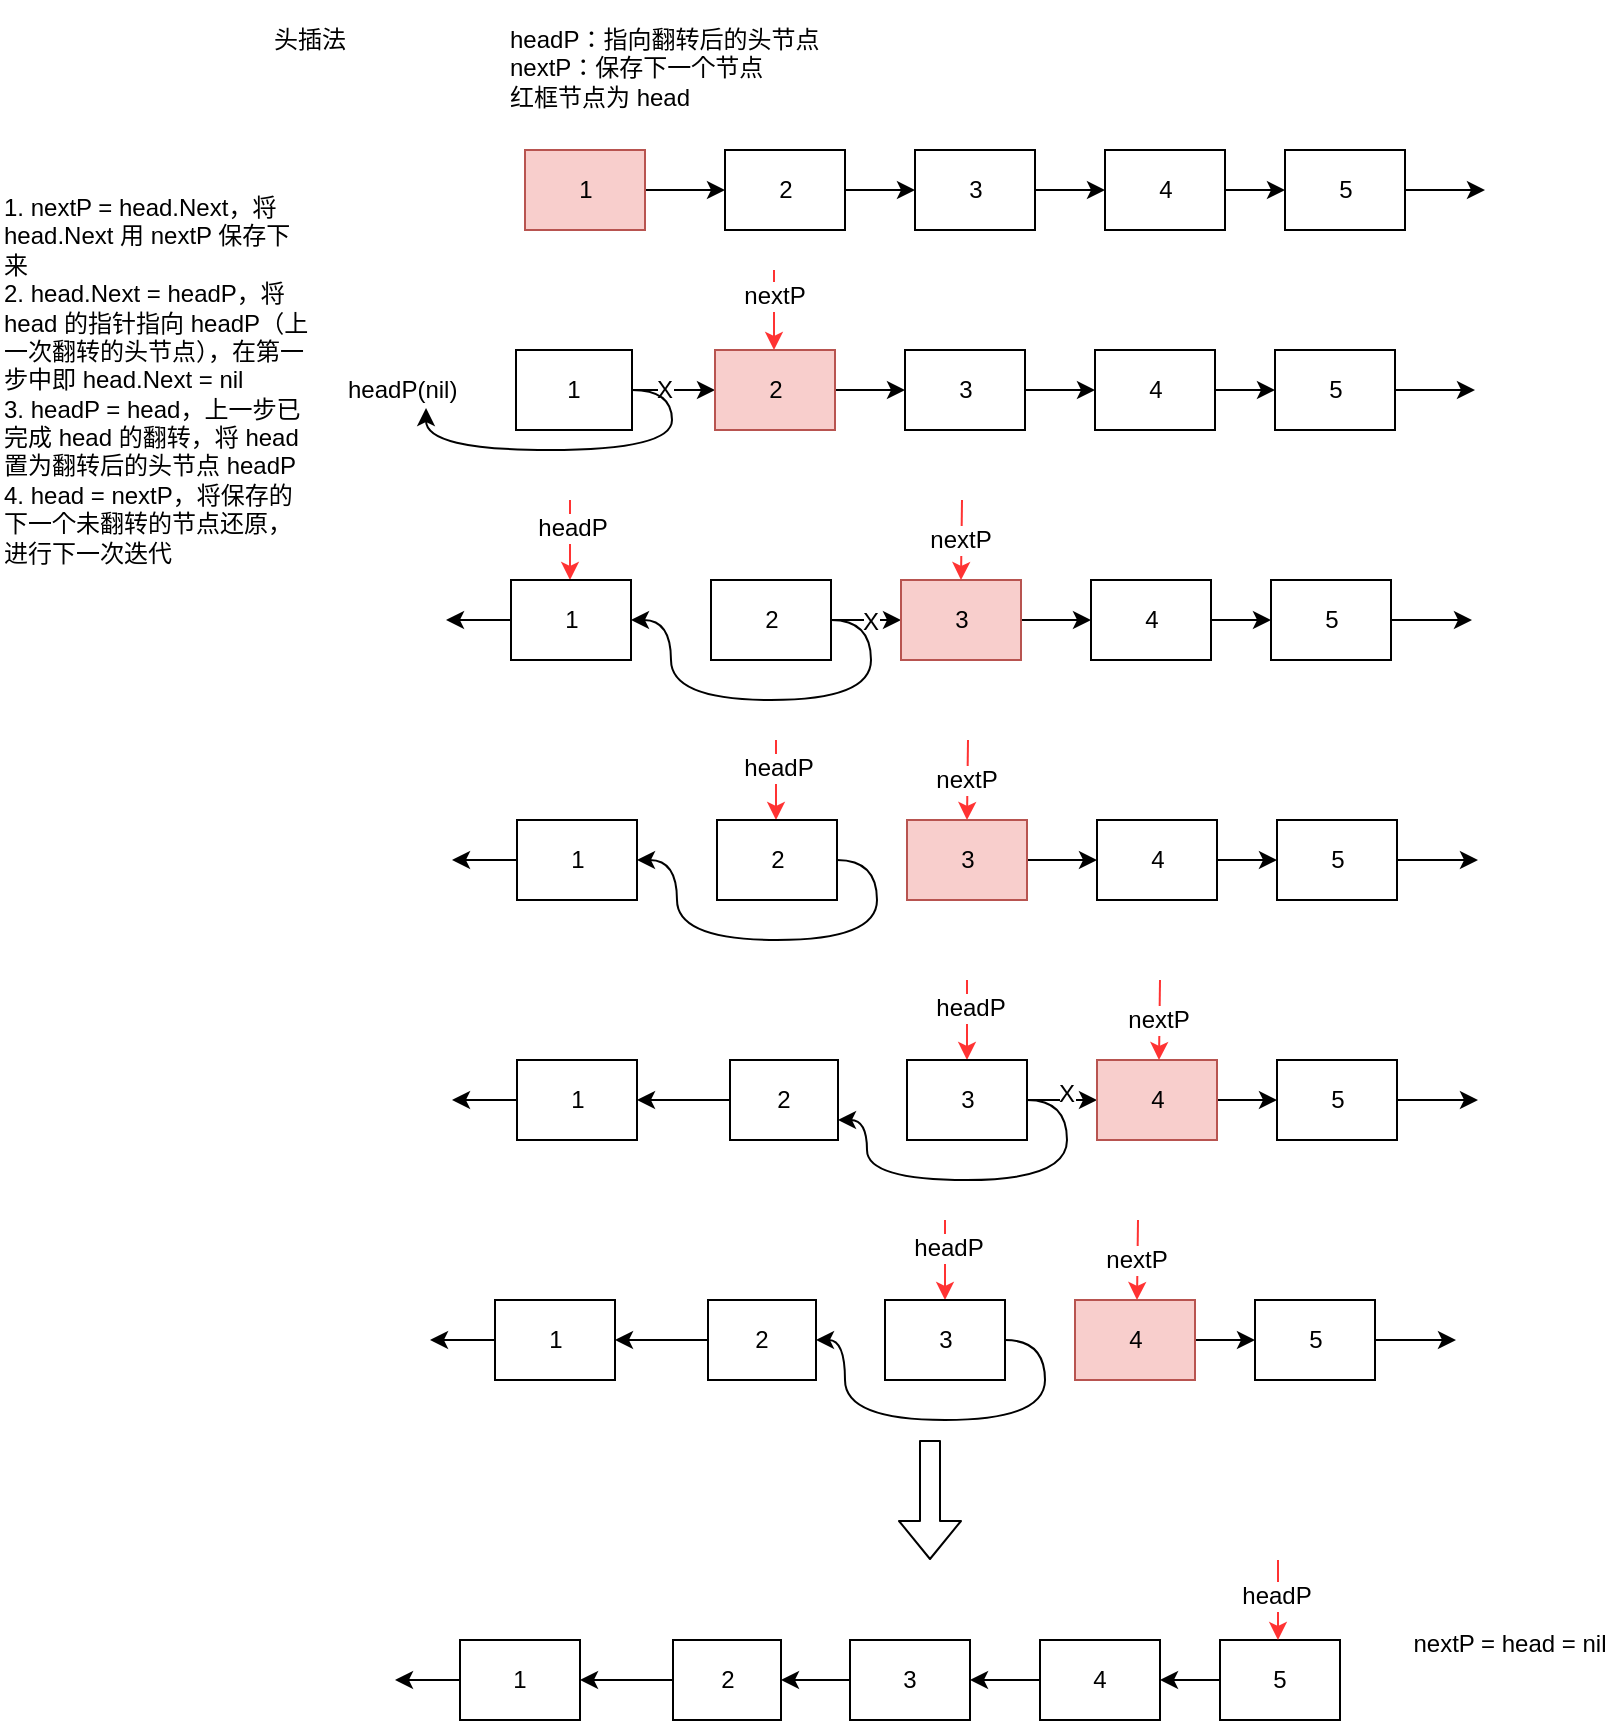 <mxfile version="11.1.4" type="github"><diagram id="j5xoA6wZcRMnnllteBCg" name="第 1 页"><mxGraphModel dx="1426" dy="828" grid="1" gridSize="10" guides="1" tooltips="1" connect="1" arrows="1" fold="1" page="1" pageScale="1" pageWidth="2339" pageHeight="3300" math="0" shadow="0"><root><mxCell id="0"/><mxCell id="1" parent="0"/><mxCell id="uEagPoVTvkP3XhhizCmQ-7" style="edgeStyle=orthogonalEdgeStyle;rounded=0;orthogonalLoop=1;jettySize=auto;html=1;exitX=1;exitY=0.5;exitDx=0;exitDy=0;entryX=0;entryY=0.5;entryDx=0;entryDy=0;" edge="1" parent="1" source="uEagPoVTvkP3XhhizCmQ-1" target="uEagPoVTvkP3XhhizCmQ-2"><mxGeometry relative="1" as="geometry"/></mxCell><mxCell id="uEagPoVTvkP3XhhizCmQ-1" value="1" style="rounded=0;whiteSpace=wrap;html=1;fillColor=#f8cecc;strokeColor=#b85450;" vertex="1" parent="1"><mxGeometry x="297.5" y="165" width="60" height="40" as="geometry"/></mxCell><mxCell id="uEagPoVTvkP3XhhizCmQ-8" style="edgeStyle=orthogonalEdgeStyle;rounded=0;orthogonalLoop=1;jettySize=auto;html=1;exitX=1;exitY=0.5;exitDx=0;exitDy=0;entryX=0;entryY=0.5;entryDx=0;entryDy=0;" edge="1" parent="1" source="uEagPoVTvkP3XhhizCmQ-2" target="uEagPoVTvkP3XhhizCmQ-3"><mxGeometry relative="1" as="geometry"><mxPoint x="487.5" y="185" as="targetPoint"/></mxGeometry></mxCell><mxCell id="uEagPoVTvkP3XhhizCmQ-2" value="2" style="rounded=0;whiteSpace=wrap;html=1;" vertex="1" parent="1"><mxGeometry x="397.5" y="165" width="60" height="40" as="geometry"/></mxCell><mxCell id="uEagPoVTvkP3XhhizCmQ-11" style="edgeStyle=orthogonalEdgeStyle;rounded=0;orthogonalLoop=1;jettySize=auto;html=1;exitX=1;exitY=0.5;exitDx=0;exitDy=0;entryX=0;entryY=0.5;entryDx=0;entryDy=0;" edge="1" parent="1" source="uEagPoVTvkP3XhhizCmQ-3" target="uEagPoVTvkP3XhhizCmQ-4"><mxGeometry relative="1" as="geometry"/></mxCell><mxCell id="uEagPoVTvkP3XhhizCmQ-3" value="3" style="rounded=0;whiteSpace=wrap;html=1;" vertex="1" parent="1"><mxGeometry x="492.5" y="165" width="60" height="40" as="geometry"/></mxCell><mxCell id="uEagPoVTvkP3XhhizCmQ-12" style="edgeStyle=orthogonalEdgeStyle;rounded=0;orthogonalLoop=1;jettySize=auto;html=1;exitX=1;exitY=0.5;exitDx=0;exitDy=0;entryX=0;entryY=0.5;entryDx=0;entryDy=0;" edge="1" parent="1" source="uEagPoVTvkP3XhhizCmQ-4" target="uEagPoVTvkP3XhhizCmQ-5"><mxGeometry relative="1" as="geometry"/></mxCell><mxCell id="uEagPoVTvkP3XhhizCmQ-4" value="4" style="rounded=0;whiteSpace=wrap;html=1;" vertex="1" parent="1"><mxGeometry x="587.5" y="165" width="60" height="40" as="geometry"/></mxCell><mxCell id="uEagPoVTvkP3XhhizCmQ-13" style="edgeStyle=orthogonalEdgeStyle;rounded=0;orthogonalLoop=1;jettySize=auto;html=1;exitX=1;exitY=0.5;exitDx=0;exitDy=0;" edge="1" parent="1" source="uEagPoVTvkP3XhhizCmQ-5"><mxGeometry relative="1" as="geometry"><mxPoint x="777.5" y="185" as="targetPoint"/></mxGeometry></mxCell><mxCell id="uEagPoVTvkP3XhhizCmQ-5" value="5" style="rounded=0;whiteSpace=wrap;html=1;" vertex="1" parent="1"><mxGeometry x="677.5" y="165" width="60" height="40" as="geometry"/></mxCell><mxCell id="uEagPoVTvkP3XhhizCmQ-15" style="edgeStyle=orthogonalEdgeStyle;rounded=0;orthogonalLoop=1;jettySize=auto;html=1;exitX=1;exitY=0.5;exitDx=0;exitDy=0;entryX=0;entryY=0.5;entryDx=0;entryDy=0;" edge="1" parent="1" source="uEagPoVTvkP3XhhizCmQ-16" target="uEagPoVTvkP3XhhizCmQ-18"><mxGeometry relative="1" as="geometry"/></mxCell><mxCell id="uEagPoVTvkP3XhhizCmQ-31" value="X" style="text;html=1;resizable=0;points=[];align=center;verticalAlign=middle;labelBackgroundColor=#ffffff;" vertex="1" connectable="0" parent="uEagPoVTvkP3XhhizCmQ-15"><mxGeometry x="-0.25" relative="1" as="geometry"><mxPoint as="offset"/></mxGeometry></mxCell><mxCell id="uEagPoVTvkP3XhhizCmQ-64" style="edgeStyle=orthogonalEdgeStyle;curved=1;rounded=0;orthogonalLoop=1;jettySize=auto;html=1;exitX=1;exitY=0.5;exitDx=0;exitDy=0;entryX=0.593;entryY=0.95;entryDx=0;entryDy=0;entryPerimeter=0;strokeColor=#000000;" edge="1" parent="1" source="uEagPoVTvkP3XhhizCmQ-16" target="uEagPoVTvkP3XhhizCmQ-38"><mxGeometry relative="1" as="geometry"/></mxCell><mxCell id="uEagPoVTvkP3XhhizCmQ-16" value="1" style="rounded=0;whiteSpace=wrap;html=1;" vertex="1" parent="1"><mxGeometry x="293" y="265" width="58" height="40" as="geometry"/></mxCell><mxCell id="uEagPoVTvkP3XhhizCmQ-17" style="edgeStyle=orthogonalEdgeStyle;rounded=0;orthogonalLoop=1;jettySize=auto;html=1;exitX=1;exitY=0.5;exitDx=0;exitDy=0;entryX=0;entryY=0.5;entryDx=0;entryDy=0;" edge="1" parent="1" source="uEagPoVTvkP3XhhizCmQ-18" target="uEagPoVTvkP3XhhizCmQ-20"><mxGeometry relative="1" as="geometry"><mxPoint x="482.5" y="285" as="targetPoint"/></mxGeometry></mxCell><mxCell id="uEagPoVTvkP3XhhizCmQ-18" value="2" style="rounded=0;whiteSpace=wrap;html=1;fillColor=#f8cecc;strokeColor=#b85450;" vertex="1" parent="1"><mxGeometry x="392.5" y="265" width="60" height="40" as="geometry"/></mxCell><mxCell id="uEagPoVTvkP3XhhizCmQ-19" style="edgeStyle=orthogonalEdgeStyle;rounded=0;orthogonalLoop=1;jettySize=auto;html=1;exitX=1;exitY=0.5;exitDx=0;exitDy=0;entryX=0;entryY=0.5;entryDx=0;entryDy=0;" edge="1" parent="1" source="uEagPoVTvkP3XhhizCmQ-20" target="uEagPoVTvkP3XhhizCmQ-22"><mxGeometry relative="1" as="geometry"/></mxCell><mxCell id="uEagPoVTvkP3XhhizCmQ-20" value="3" style="rounded=0;whiteSpace=wrap;html=1;" vertex="1" parent="1"><mxGeometry x="487.5" y="265" width="60" height="40" as="geometry"/></mxCell><mxCell id="uEagPoVTvkP3XhhizCmQ-21" style="edgeStyle=orthogonalEdgeStyle;rounded=0;orthogonalLoop=1;jettySize=auto;html=1;exitX=1;exitY=0.5;exitDx=0;exitDy=0;entryX=0;entryY=0.5;entryDx=0;entryDy=0;" edge="1" parent="1" source="uEagPoVTvkP3XhhizCmQ-22" target="uEagPoVTvkP3XhhizCmQ-24"><mxGeometry relative="1" as="geometry"/></mxCell><mxCell id="uEagPoVTvkP3XhhizCmQ-22" value="4" style="rounded=0;whiteSpace=wrap;html=1;" vertex="1" parent="1"><mxGeometry x="582.5" y="265" width="60" height="40" as="geometry"/></mxCell><mxCell id="uEagPoVTvkP3XhhizCmQ-23" style="edgeStyle=orthogonalEdgeStyle;rounded=0;orthogonalLoop=1;jettySize=auto;html=1;exitX=1;exitY=0.5;exitDx=0;exitDy=0;" edge="1" parent="1" source="uEagPoVTvkP3XhhizCmQ-24"><mxGeometry relative="1" as="geometry"><mxPoint x="772.5" y="285" as="targetPoint"/></mxGeometry></mxCell><mxCell id="uEagPoVTvkP3XhhizCmQ-24" value="5" style="rounded=0;whiteSpace=wrap;html=1;" vertex="1" parent="1"><mxGeometry x="672.5" y="265" width="60" height="40" as="geometry"/></mxCell><mxCell id="uEagPoVTvkP3XhhizCmQ-25" value="" style="endArrow=classic;html=1;entryX=0.5;entryY=0;entryDx=0;entryDy=0;strokeColor=#FF3333;" edge="1" parent="1"><mxGeometry width="50" height="50" relative="1" as="geometry"><mxPoint x="320" y="340" as="sourcePoint"/><mxPoint x="320" y="380" as="targetPoint"/><Array as="points"><mxPoint x="320" y="350"/><mxPoint x="320" y="360"/></Array></mxGeometry></mxCell><mxCell id="uEagPoVTvkP3XhhizCmQ-26" value="headP" style="text;html=1;resizable=0;points=[];align=center;verticalAlign=middle;labelBackgroundColor=#ffffff;" vertex="1" connectable="0" parent="uEagPoVTvkP3XhhizCmQ-25"><mxGeometry x="-0.3" y="1" relative="1" as="geometry"><mxPoint as="offset"/></mxGeometry></mxCell><mxCell id="uEagPoVTvkP3XhhizCmQ-27" value="headP：指向翻转后的头节点&lt;br&gt;nextP：保存下一个节点&lt;br&gt;红框节点为 head" style="text;html=1;resizable=0;points=[];autosize=1;align=left;verticalAlign=top;spacingTop=-4;" vertex="1" parent="1"><mxGeometry x="287.5" y="100" width="170" height="40" as="geometry"/></mxCell><mxCell id="uEagPoVTvkP3XhhizCmQ-28" value="" style="endArrow=classic;html=1;strokeColor=#FF3333;entryX=0.5;entryY=0;entryDx=0;entryDy=0;" edge="1" parent="1"><mxGeometry width="50" height="50" relative="1" as="geometry"><mxPoint x="422" y="225" as="sourcePoint"/><mxPoint x="422" y="265" as="targetPoint"/></mxGeometry></mxCell><mxCell id="uEagPoVTvkP3XhhizCmQ-29" value="nextP" style="text;html=1;resizable=0;points=[];align=center;verticalAlign=middle;labelBackgroundColor=#ffffff;" vertex="1" connectable="0" parent="uEagPoVTvkP3XhhizCmQ-28"><mxGeometry x="-0.35" relative="1" as="geometry"><mxPoint as="offset"/></mxGeometry></mxCell><mxCell id="uEagPoVTvkP3XhhizCmQ-32" value="1. nextP = head.Next，将 head.Next 用 nextP 保存下来&lt;br&gt;2. head.Next = headP，将 head 的指针指向 headP（上一次翻转的头节点），在第一步中即 head.Next = nil&lt;br&gt;3. headP = head，上一步已完成 head 的翻转，将 head 置为翻转后的头节点 headP&lt;br&gt;4. head = nextP，将保存的下一个未翻转的节点还原，进行下一次迭代" style="text;html=1;strokeColor=none;fillColor=none;align=left;verticalAlign=middle;whiteSpace=wrap;rounded=0;" vertex="1" parent="1"><mxGeometry x="35" y="275" width="155" height="10" as="geometry"/></mxCell><mxCell id="uEagPoVTvkP3XhhizCmQ-38" value="headP(nil)" style="text;html=1;resizable=0;points=[];autosize=1;align=left;verticalAlign=top;spacingTop=-4;" vertex="1" parent="1"><mxGeometry x="206.5" y="275" width="70" height="20" as="geometry"/></mxCell><mxCell id="uEagPoVTvkP3XhhizCmQ-41" style="edgeStyle=orthogonalEdgeStyle;rounded=0;orthogonalLoop=1;jettySize=auto;html=1;exitX=0;exitY=0.5;exitDx=0;exitDy=0;strokeColor=#000000;" edge="1" parent="1" source="uEagPoVTvkP3XhhizCmQ-42"><mxGeometry relative="1" as="geometry"><mxPoint x="258" y="400" as="targetPoint"/></mxGeometry></mxCell><mxCell id="uEagPoVTvkP3XhhizCmQ-42" value="1" style="rounded=0;whiteSpace=wrap;html=1;" vertex="1" parent="1"><mxGeometry x="290.5" y="380" width="60" height="40" as="geometry"/></mxCell><mxCell id="uEagPoVTvkP3XhhizCmQ-43" style="edgeStyle=orthogonalEdgeStyle;rounded=0;orthogonalLoop=1;jettySize=auto;html=1;exitX=1;exitY=0.5;exitDx=0;exitDy=0;entryX=0;entryY=0.5;entryDx=0;entryDy=0;" edge="1" parent="1" source="uEagPoVTvkP3XhhizCmQ-44" target="uEagPoVTvkP3XhhizCmQ-46"><mxGeometry relative="1" as="geometry"><mxPoint x="480.5" y="400" as="targetPoint"/></mxGeometry></mxCell><mxCell id="uEagPoVTvkP3XhhizCmQ-60" value="X" style="text;html=1;resizable=0;points=[];align=center;verticalAlign=middle;labelBackgroundColor=#ffffff;" vertex="1" connectable="0" parent="uEagPoVTvkP3XhhizCmQ-43"><mxGeometry x="0.086" y="-1" relative="1" as="geometry"><mxPoint as="offset"/></mxGeometry></mxCell><mxCell id="uEagPoVTvkP3XhhizCmQ-62" style="edgeStyle=orthogonalEdgeStyle;rounded=0;orthogonalLoop=1;jettySize=auto;html=1;exitX=1;exitY=0.5;exitDx=0;exitDy=0;entryX=1;entryY=0.5;entryDx=0;entryDy=0;strokeColor=#000000;curved=1;" edge="1" parent="1" source="uEagPoVTvkP3XhhizCmQ-44" target="uEagPoVTvkP3XhhizCmQ-42"><mxGeometry relative="1" as="geometry"/></mxCell><mxCell id="uEagPoVTvkP3XhhizCmQ-44" value="2" style="rounded=0;whiteSpace=wrap;html=1;" vertex="1" parent="1"><mxGeometry x="390.5" y="380" width="60" height="40" as="geometry"/></mxCell><mxCell id="uEagPoVTvkP3XhhizCmQ-45" style="edgeStyle=orthogonalEdgeStyle;rounded=0;orthogonalLoop=1;jettySize=auto;html=1;exitX=1;exitY=0.5;exitDx=0;exitDy=0;entryX=0;entryY=0.5;entryDx=0;entryDy=0;" edge="1" parent="1" source="uEagPoVTvkP3XhhizCmQ-46" target="uEagPoVTvkP3XhhizCmQ-48"><mxGeometry relative="1" as="geometry"/></mxCell><mxCell id="uEagPoVTvkP3XhhizCmQ-46" value="3" style="rounded=0;whiteSpace=wrap;html=1;fillColor=#f8cecc;strokeColor=#b85450;" vertex="1" parent="1"><mxGeometry x="485.5" y="380" width="60" height="40" as="geometry"/></mxCell><mxCell id="uEagPoVTvkP3XhhizCmQ-47" style="edgeStyle=orthogonalEdgeStyle;rounded=0;orthogonalLoop=1;jettySize=auto;html=1;exitX=1;exitY=0.5;exitDx=0;exitDy=0;entryX=0;entryY=0.5;entryDx=0;entryDy=0;" edge="1" parent="1" source="uEagPoVTvkP3XhhizCmQ-48" target="uEagPoVTvkP3XhhizCmQ-50"><mxGeometry relative="1" as="geometry"/></mxCell><mxCell id="uEagPoVTvkP3XhhizCmQ-48" value="4" style="rounded=0;whiteSpace=wrap;html=1;" vertex="1" parent="1"><mxGeometry x="580.5" y="380" width="60" height="40" as="geometry"/></mxCell><mxCell id="uEagPoVTvkP3XhhizCmQ-49" style="edgeStyle=orthogonalEdgeStyle;rounded=0;orthogonalLoop=1;jettySize=auto;html=1;exitX=1;exitY=0.5;exitDx=0;exitDy=0;" edge="1" parent="1" source="uEagPoVTvkP3XhhizCmQ-50"><mxGeometry relative="1" as="geometry"><mxPoint x="771" y="400" as="targetPoint"/></mxGeometry></mxCell><mxCell id="uEagPoVTvkP3XhhizCmQ-50" value="5" style="rounded=0;whiteSpace=wrap;html=1;" vertex="1" parent="1"><mxGeometry x="670.5" y="380" width="60" height="40" as="geometry"/></mxCell><mxCell id="uEagPoVTvkP3XhhizCmQ-58" value="" style="endArrow=classic;html=1;strokeColor=#FF3333;entryX=0.5;entryY=0;entryDx=0;entryDy=0;" edge="1" parent="1" target="uEagPoVTvkP3XhhizCmQ-46"><mxGeometry width="50" height="50" relative="1" as="geometry"><mxPoint x="516" y="340" as="sourcePoint"/><mxPoint x="422" y="380" as="targetPoint"/></mxGeometry></mxCell><mxCell id="uEagPoVTvkP3XhhizCmQ-59" value="nextP" style="text;html=1;resizable=0;points=[];align=center;verticalAlign=middle;labelBackgroundColor=#ffffff;" vertex="1" connectable="0" parent="uEagPoVTvkP3XhhizCmQ-58"><mxGeometry x="-0.35" relative="1" as="geometry"><mxPoint x="-1.5" y="7" as="offset"/></mxGeometry></mxCell><mxCell id="uEagPoVTvkP3XhhizCmQ-63" value="头插法" style="text;html=1;strokeColor=none;fillColor=none;align=center;verticalAlign=middle;whiteSpace=wrap;rounded=0;" vertex="1" parent="1"><mxGeometry x="150" y="90" width="80" height="40" as="geometry"/></mxCell><mxCell id="uEagPoVTvkP3XhhizCmQ-68" value="" style="endArrow=classic;html=1;entryX=0.5;entryY=0;entryDx=0;entryDy=0;strokeColor=#FF3333;" edge="1" parent="1"><mxGeometry width="50" height="50" relative="1" as="geometry"><mxPoint x="423" y="460" as="sourcePoint"/><mxPoint x="423" y="500" as="targetPoint"/><Array as="points"><mxPoint x="423" y="470"/><mxPoint x="423" y="480"/></Array></mxGeometry></mxCell><mxCell id="uEagPoVTvkP3XhhizCmQ-69" value="headP" style="text;html=1;resizable=0;points=[];align=center;verticalAlign=middle;labelBackgroundColor=#ffffff;" vertex="1" connectable="0" parent="uEagPoVTvkP3XhhizCmQ-68"><mxGeometry x="-0.3" y="1" relative="1" as="geometry"><mxPoint as="offset"/></mxGeometry></mxCell><mxCell id="uEagPoVTvkP3XhhizCmQ-70" style="edgeStyle=orthogonalEdgeStyle;rounded=0;orthogonalLoop=1;jettySize=auto;html=1;exitX=0;exitY=0.5;exitDx=0;exitDy=0;strokeColor=#000000;" edge="1" parent="1" source="uEagPoVTvkP3XhhizCmQ-71"><mxGeometry relative="1" as="geometry"><mxPoint x="261" y="520" as="targetPoint"/></mxGeometry></mxCell><mxCell id="uEagPoVTvkP3XhhizCmQ-71" value="1" style="rounded=0;whiteSpace=wrap;html=1;" vertex="1" parent="1"><mxGeometry x="293.5" y="500" width="60" height="40" as="geometry"/></mxCell><mxCell id="uEagPoVTvkP3XhhizCmQ-74" style="edgeStyle=orthogonalEdgeStyle;rounded=0;orthogonalLoop=1;jettySize=auto;html=1;exitX=1;exitY=0.5;exitDx=0;exitDy=0;entryX=1;entryY=0.5;entryDx=0;entryDy=0;strokeColor=#000000;curved=1;" edge="1" parent="1" source="uEagPoVTvkP3XhhizCmQ-75" target="uEagPoVTvkP3XhhizCmQ-71"><mxGeometry relative="1" as="geometry"/></mxCell><mxCell id="uEagPoVTvkP3XhhizCmQ-75" value="2" style="rounded=0;whiteSpace=wrap;html=1;" vertex="1" parent="1"><mxGeometry x="393.5" y="500" width="60" height="40" as="geometry"/></mxCell><mxCell id="uEagPoVTvkP3XhhizCmQ-76" style="edgeStyle=orthogonalEdgeStyle;rounded=0;orthogonalLoop=1;jettySize=auto;html=1;exitX=1;exitY=0.5;exitDx=0;exitDy=0;entryX=0;entryY=0.5;entryDx=0;entryDy=0;" edge="1" parent="1" source="uEagPoVTvkP3XhhizCmQ-77" target="uEagPoVTvkP3XhhizCmQ-79"><mxGeometry relative="1" as="geometry"/></mxCell><mxCell id="uEagPoVTvkP3XhhizCmQ-77" value="3" style="rounded=0;whiteSpace=wrap;html=1;fillColor=#f8cecc;strokeColor=#b85450;" vertex="1" parent="1"><mxGeometry x="488.5" y="500" width="60" height="40" as="geometry"/></mxCell><mxCell id="uEagPoVTvkP3XhhizCmQ-78" style="edgeStyle=orthogonalEdgeStyle;rounded=0;orthogonalLoop=1;jettySize=auto;html=1;exitX=1;exitY=0.5;exitDx=0;exitDy=0;entryX=0;entryY=0.5;entryDx=0;entryDy=0;" edge="1" parent="1" source="uEagPoVTvkP3XhhizCmQ-79" target="uEagPoVTvkP3XhhizCmQ-81"><mxGeometry relative="1" as="geometry"/></mxCell><mxCell id="uEagPoVTvkP3XhhizCmQ-79" value="4" style="rounded=0;whiteSpace=wrap;html=1;" vertex="1" parent="1"><mxGeometry x="583.5" y="500" width="60" height="40" as="geometry"/></mxCell><mxCell id="uEagPoVTvkP3XhhizCmQ-80" style="edgeStyle=orthogonalEdgeStyle;rounded=0;orthogonalLoop=1;jettySize=auto;html=1;exitX=1;exitY=0.5;exitDx=0;exitDy=0;" edge="1" parent="1" source="uEagPoVTvkP3XhhizCmQ-81"><mxGeometry relative="1" as="geometry"><mxPoint x="774" y="520" as="targetPoint"/></mxGeometry></mxCell><mxCell id="uEagPoVTvkP3XhhizCmQ-81" value="5" style="rounded=0;whiteSpace=wrap;html=1;" vertex="1" parent="1"><mxGeometry x="673.5" y="500" width="60" height="40" as="geometry"/></mxCell><mxCell id="uEagPoVTvkP3XhhizCmQ-82" value="" style="endArrow=classic;html=1;strokeColor=#FF3333;entryX=0.5;entryY=0;entryDx=0;entryDy=0;" edge="1" parent="1" target="uEagPoVTvkP3XhhizCmQ-77"><mxGeometry width="50" height="50" relative="1" as="geometry"><mxPoint x="519" y="460" as="sourcePoint"/><mxPoint x="425" y="500" as="targetPoint"/></mxGeometry></mxCell><mxCell id="uEagPoVTvkP3XhhizCmQ-83" value="nextP" style="text;html=1;resizable=0;points=[];align=center;verticalAlign=middle;labelBackgroundColor=#ffffff;" vertex="1" connectable="0" parent="uEagPoVTvkP3XhhizCmQ-82"><mxGeometry x="-0.35" relative="1" as="geometry"><mxPoint x="-1.5" y="7" as="offset"/></mxGeometry></mxCell><mxCell id="uEagPoVTvkP3XhhizCmQ-84" value="" style="endArrow=classic;html=1;entryX=0.5;entryY=0;entryDx=0;entryDy=0;strokeColor=#FF3333;" edge="1" parent="1"><mxGeometry width="50" height="50" relative="1" as="geometry"><mxPoint x="518.5" y="580" as="sourcePoint"/><mxPoint x="518.5" y="620" as="targetPoint"/><Array as="points"><mxPoint x="518.5" y="590"/><mxPoint x="518.5" y="600"/></Array></mxGeometry></mxCell><mxCell id="uEagPoVTvkP3XhhizCmQ-85" value="headP" style="text;html=1;resizable=0;points=[];align=center;verticalAlign=middle;labelBackgroundColor=#ffffff;" vertex="1" connectable="0" parent="uEagPoVTvkP3XhhizCmQ-84"><mxGeometry x="-0.3" y="1" relative="1" as="geometry"><mxPoint as="offset"/></mxGeometry></mxCell><mxCell id="uEagPoVTvkP3XhhizCmQ-86" style="edgeStyle=orthogonalEdgeStyle;rounded=0;orthogonalLoop=1;jettySize=auto;html=1;exitX=0;exitY=0.5;exitDx=0;exitDy=0;strokeColor=#000000;" edge="1" parent="1" source="uEagPoVTvkP3XhhizCmQ-87"><mxGeometry relative="1" as="geometry"><mxPoint x="261" y="640" as="targetPoint"/></mxGeometry></mxCell><mxCell id="uEagPoVTvkP3XhhizCmQ-87" value="1" style="rounded=0;whiteSpace=wrap;html=1;" vertex="1" parent="1"><mxGeometry x="293.5" y="620" width="60" height="40" as="geometry"/></mxCell><mxCell id="uEagPoVTvkP3XhhizCmQ-98" style="edgeStyle=orthogonalEdgeStyle;curved=1;rounded=0;orthogonalLoop=1;jettySize=auto;html=1;exitX=0;exitY=0.5;exitDx=0;exitDy=0;entryX=1;entryY=0.5;entryDx=0;entryDy=0;strokeColor=#000000;" edge="1" parent="1" source="uEagPoVTvkP3XhhizCmQ-89" target="uEagPoVTvkP3XhhizCmQ-87"><mxGeometry relative="1" as="geometry"/></mxCell><mxCell id="uEagPoVTvkP3XhhizCmQ-89" value="2" style="rounded=0;whiteSpace=wrap;html=1;" vertex="1" parent="1"><mxGeometry x="400" y="620" width="54" height="40" as="geometry"/></mxCell><mxCell id="uEagPoVTvkP3XhhizCmQ-90" style="edgeStyle=orthogonalEdgeStyle;rounded=0;orthogonalLoop=1;jettySize=auto;html=1;exitX=1;exitY=0.5;exitDx=0;exitDy=0;entryX=0;entryY=0.5;entryDx=0;entryDy=0;" edge="1" parent="1" source="uEagPoVTvkP3XhhizCmQ-91" target="uEagPoVTvkP3XhhizCmQ-93"><mxGeometry relative="1" as="geometry"/></mxCell><mxCell id="uEagPoVTvkP3XhhizCmQ-99" value="X" style="text;html=1;resizable=0;points=[];align=center;verticalAlign=middle;labelBackgroundColor=#ffffff;" vertex="1" connectable="0" parent="uEagPoVTvkP3XhhizCmQ-90"><mxGeometry x="0.086" y="3" relative="1" as="geometry"><mxPoint as="offset"/></mxGeometry></mxCell><mxCell id="uEagPoVTvkP3XhhizCmQ-100" style="edgeStyle=orthogonalEdgeStyle;curved=1;rounded=0;orthogonalLoop=1;jettySize=auto;html=1;exitX=1;exitY=0.5;exitDx=0;exitDy=0;entryX=1;entryY=0.75;entryDx=0;entryDy=0;strokeColor=#000000;" edge="1" parent="1" source="uEagPoVTvkP3XhhizCmQ-91" target="uEagPoVTvkP3XhhizCmQ-89"><mxGeometry relative="1" as="geometry"/></mxCell><mxCell id="uEagPoVTvkP3XhhizCmQ-91" value="3" style="rounded=0;whiteSpace=wrap;html=1;" vertex="1" parent="1"><mxGeometry x="488.5" y="620" width="60" height="40" as="geometry"/></mxCell><mxCell id="uEagPoVTvkP3XhhizCmQ-92" style="edgeStyle=orthogonalEdgeStyle;rounded=0;orthogonalLoop=1;jettySize=auto;html=1;exitX=1;exitY=0.5;exitDx=0;exitDy=0;entryX=0;entryY=0.5;entryDx=0;entryDy=0;" edge="1" parent="1" source="uEagPoVTvkP3XhhizCmQ-93" target="uEagPoVTvkP3XhhizCmQ-95"><mxGeometry relative="1" as="geometry"/></mxCell><mxCell id="uEagPoVTvkP3XhhizCmQ-93" value="4" style="rounded=0;whiteSpace=wrap;html=1;fillColor=#f8cecc;strokeColor=#b85450;" vertex="1" parent="1"><mxGeometry x="583.5" y="620" width="60" height="40" as="geometry"/></mxCell><mxCell id="uEagPoVTvkP3XhhizCmQ-94" style="edgeStyle=orthogonalEdgeStyle;rounded=0;orthogonalLoop=1;jettySize=auto;html=1;exitX=1;exitY=0.5;exitDx=0;exitDy=0;" edge="1" parent="1" source="uEagPoVTvkP3XhhizCmQ-95"><mxGeometry relative="1" as="geometry"><mxPoint x="774" y="640" as="targetPoint"/></mxGeometry></mxCell><mxCell id="uEagPoVTvkP3XhhizCmQ-95" value="5" style="rounded=0;whiteSpace=wrap;html=1;" vertex="1" parent="1"><mxGeometry x="673.5" y="620" width="60" height="40" as="geometry"/></mxCell><mxCell id="uEagPoVTvkP3XhhizCmQ-96" value="" style="endArrow=classic;html=1;strokeColor=#FF3333;entryX=0.5;entryY=0;entryDx=0;entryDy=0;" edge="1" parent="1"><mxGeometry width="50" height="50" relative="1" as="geometry"><mxPoint x="615" y="580" as="sourcePoint"/><mxPoint x="614.5" y="620" as="targetPoint"/></mxGeometry></mxCell><mxCell id="uEagPoVTvkP3XhhizCmQ-97" value="nextP" style="text;html=1;resizable=0;points=[];align=center;verticalAlign=middle;labelBackgroundColor=#ffffff;" vertex="1" connectable="0" parent="uEagPoVTvkP3XhhizCmQ-96"><mxGeometry x="-0.35" relative="1" as="geometry"><mxPoint x="-1.5" y="7" as="offset"/></mxGeometry></mxCell><mxCell id="uEagPoVTvkP3XhhizCmQ-101" value="" style="endArrow=classic;html=1;entryX=0.5;entryY=0;entryDx=0;entryDy=0;strokeColor=#FF3333;" edge="1" parent="1"><mxGeometry width="50" height="50" relative="1" as="geometry"><mxPoint x="507.5" y="700" as="sourcePoint"/><mxPoint x="507.5" y="740" as="targetPoint"/><Array as="points"><mxPoint x="507.5" y="710"/><mxPoint x="507.5" y="720"/></Array></mxGeometry></mxCell><mxCell id="uEagPoVTvkP3XhhizCmQ-102" value="headP" style="text;html=1;resizable=0;points=[];align=center;verticalAlign=middle;labelBackgroundColor=#ffffff;" vertex="1" connectable="0" parent="uEagPoVTvkP3XhhizCmQ-101"><mxGeometry x="-0.3" y="1" relative="1" as="geometry"><mxPoint as="offset"/></mxGeometry></mxCell><mxCell id="uEagPoVTvkP3XhhizCmQ-103" style="edgeStyle=orthogonalEdgeStyle;rounded=0;orthogonalLoop=1;jettySize=auto;html=1;exitX=0;exitY=0.5;exitDx=0;exitDy=0;strokeColor=#000000;" edge="1" parent="1" source="uEagPoVTvkP3XhhizCmQ-104"><mxGeometry relative="1" as="geometry"><mxPoint x="250" y="760" as="targetPoint"/></mxGeometry></mxCell><mxCell id="uEagPoVTvkP3XhhizCmQ-104" value="1" style="rounded=0;whiteSpace=wrap;html=1;" vertex="1" parent="1"><mxGeometry x="282.5" y="740" width="60" height="40" as="geometry"/></mxCell><mxCell id="uEagPoVTvkP3XhhizCmQ-105" style="edgeStyle=orthogonalEdgeStyle;curved=1;rounded=0;orthogonalLoop=1;jettySize=auto;html=1;exitX=0;exitY=0.5;exitDx=0;exitDy=0;entryX=1;entryY=0.5;entryDx=0;entryDy=0;strokeColor=#000000;" edge="1" parent="1" source="uEagPoVTvkP3XhhizCmQ-106" target="uEagPoVTvkP3XhhizCmQ-104"><mxGeometry relative="1" as="geometry"/></mxCell><mxCell id="uEagPoVTvkP3XhhizCmQ-106" value="2" style="rounded=0;whiteSpace=wrap;html=1;" vertex="1" parent="1"><mxGeometry x="389" y="740" width="54" height="40" as="geometry"/></mxCell><mxCell id="uEagPoVTvkP3XhhizCmQ-118" style="edgeStyle=orthogonalEdgeStyle;curved=1;rounded=0;orthogonalLoop=1;jettySize=auto;html=1;exitX=1;exitY=0.5;exitDx=0;exitDy=0;entryX=1;entryY=0.5;entryDx=0;entryDy=0;strokeColor=#000000;" edge="1" parent="1" source="uEagPoVTvkP3XhhizCmQ-110" target="uEagPoVTvkP3XhhizCmQ-106"><mxGeometry relative="1" as="geometry"/></mxCell><mxCell id="uEagPoVTvkP3XhhizCmQ-110" value="3" style="rounded=0;whiteSpace=wrap;html=1;" vertex="1" parent="1"><mxGeometry x="477.5" y="740" width="60" height="40" as="geometry"/></mxCell><mxCell id="uEagPoVTvkP3XhhizCmQ-111" style="edgeStyle=orthogonalEdgeStyle;rounded=0;orthogonalLoop=1;jettySize=auto;html=1;exitX=1;exitY=0.5;exitDx=0;exitDy=0;entryX=0;entryY=0.5;entryDx=0;entryDy=0;" edge="1" parent="1" source="uEagPoVTvkP3XhhizCmQ-112" target="uEagPoVTvkP3XhhizCmQ-114"><mxGeometry relative="1" as="geometry"/></mxCell><mxCell id="uEagPoVTvkP3XhhizCmQ-112" value="4" style="rounded=0;whiteSpace=wrap;html=1;fillColor=#f8cecc;strokeColor=#b85450;" vertex="1" parent="1"><mxGeometry x="572.5" y="740" width="60" height="40" as="geometry"/></mxCell><mxCell id="uEagPoVTvkP3XhhizCmQ-113" style="edgeStyle=orthogonalEdgeStyle;rounded=0;orthogonalLoop=1;jettySize=auto;html=1;exitX=1;exitY=0.5;exitDx=0;exitDy=0;" edge="1" parent="1" source="uEagPoVTvkP3XhhizCmQ-114"><mxGeometry relative="1" as="geometry"><mxPoint x="763" y="760" as="targetPoint"/></mxGeometry></mxCell><mxCell id="uEagPoVTvkP3XhhizCmQ-114" value="5" style="rounded=0;whiteSpace=wrap;html=1;" vertex="1" parent="1"><mxGeometry x="662.5" y="740" width="60" height="40" as="geometry"/></mxCell><mxCell id="uEagPoVTvkP3XhhizCmQ-115" value="" style="endArrow=classic;html=1;strokeColor=#FF3333;entryX=0.5;entryY=0;entryDx=0;entryDy=0;" edge="1" parent="1"><mxGeometry width="50" height="50" relative="1" as="geometry"><mxPoint x="604" y="700" as="sourcePoint"/><mxPoint x="603.5" y="740" as="targetPoint"/></mxGeometry></mxCell><mxCell id="uEagPoVTvkP3XhhizCmQ-116" value="nextP" style="text;html=1;resizable=0;points=[];align=center;verticalAlign=middle;labelBackgroundColor=#ffffff;" vertex="1" connectable="0" parent="uEagPoVTvkP3XhhizCmQ-115"><mxGeometry x="-0.35" relative="1" as="geometry"><mxPoint x="-1.5" y="7" as="offset"/></mxGeometry></mxCell><mxCell id="uEagPoVTvkP3XhhizCmQ-120" value="" style="shape=flexArrow;endArrow=classic;html=1;strokeColor=#000000;" edge="1" parent="1"><mxGeometry width="50" height="50" relative="1" as="geometry"><mxPoint x="500" y="810" as="sourcePoint"/><mxPoint x="500" y="870" as="targetPoint"/></mxGeometry></mxCell><mxCell id="uEagPoVTvkP3XhhizCmQ-122" style="edgeStyle=orthogonalEdgeStyle;rounded=0;orthogonalLoop=1;jettySize=auto;html=1;exitX=0;exitY=0.5;exitDx=0;exitDy=0;strokeColor=#000000;" edge="1" parent="1" source="uEagPoVTvkP3XhhizCmQ-123"><mxGeometry relative="1" as="geometry"><mxPoint x="232.5" y="930" as="targetPoint"/></mxGeometry></mxCell><mxCell id="uEagPoVTvkP3XhhizCmQ-123" value="1" style="rounded=0;whiteSpace=wrap;html=1;" vertex="1" parent="1"><mxGeometry x="265" y="910" width="60" height="40" as="geometry"/></mxCell><mxCell id="uEagPoVTvkP3XhhizCmQ-124" style="edgeStyle=orthogonalEdgeStyle;curved=1;rounded=0;orthogonalLoop=1;jettySize=auto;html=1;exitX=0;exitY=0.5;exitDx=0;exitDy=0;entryX=1;entryY=0.5;entryDx=0;entryDy=0;strokeColor=#000000;" edge="1" parent="1" source="uEagPoVTvkP3XhhizCmQ-125" target="uEagPoVTvkP3XhhizCmQ-123"><mxGeometry relative="1" as="geometry"/></mxCell><mxCell id="uEagPoVTvkP3XhhizCmQ-125" value="2" style="rounded=0;whiteSpace=wrap;html=1;" vertex="1" parent="1"><mxGeometry x="371.5" y="910" width="54" height="40" as="geometry"/></mxCell><mxCell id="uEagPoVTvkP3XhhizCmQ-134" style="edgeStyle=orthogonalEdgeStyle;curved=1;rounded=0;orthogonalLoop=1;jettySize=auto;html=1;exitX=0;exitY=0.5;exitDx=0;exitDy=0;entryX=1;entryY=0.5;entryDx=0;entryDy=0;strokeColor=#000000;" edge="1" parent="1" source="uEagPoVTvkP3XhhizCmQ-127" target="uEagPoVTvkP3XhhizCmQ-125"><mxGeometry relative="1" as="geometry"/></mxCell><mxCell id="uEagPoVTvkP3XhhizCmQ-127" value="3" style="rounded=0;whiteSpace=wrap;html=1;" vertex="1" parent="1"><mxGeometry x="460" y="910" width="60" height="40" as="geometry"/></mxCell><mxCell id="uEagPoVTvkP3XhhizCmQ-135" style="edgeStyle=orthogonalEdgeStyle;curved=1;rounded=0;orthogonalLoop=1;jettySize=auto;html=1;exitX=0;exitY=0.5;exitDx=0;exitDy=0;strokeColor=#000000;" edge="1" parent="1" source="uEagPoVTvkP3XhhizCmQ-129" target="uEagPoVTvkP3XhhizCmQ-127"><mxGeometry relative="1" as="geometry"/></mxCell><mxCell id="uEagPoVTvkP3XhhizCmQ-129" value="4" style="rounded=0;whiteSpace=wrap;html=1;" vertex="1" parent="1"><mxGeometry x="555" y="910" width="60" height="40" as="geometry"/></mxCell><mxCell id="uEagPoVTvkP3XhhizCmQ-136" style="edgeStyle=orthogonalEdgeStyle;curved=1;rounded=0;orthogonalLoop=1;jettySize=auto;html=1;exitX=0;exitY=0.5;exitDx=0;exitDy=0;entryX=1;entryY=0.5;entryDx=0;entryDy=0;strokeColor=#000000;" edge="1" parent="1" source="uEagPoVTvkP3XhhizCmQ-131" target="uEagPoVTvkP3XhhizCmQ-129"><mxGeometry relative="1" as="geometry"/></mxCell><mxCell id="uEagPoVTvkP3XhhizCmQ-131" value="5" style="rounded=0;whiteSpace=wrap;html=1;" vertex="1" parent="1"><mxGeometry x="645" y="910" width="60" height="40" as="geometry"/></mxCell><mxCell id="uEagPoVTvkP3XhhizCmQ-137" value="" style="endArrow=classic;html=1;entryX=0.5;entryY=0;entryDx=0;entryDy=0;strokeColor=#FF3333;" edge="1" parent="1"><mxGeometry width="50" height="50" relative="1" as="geometry"><mxPoint x="674" y="870" as="sourcePoint"/><mxPoint x="674" y="910" as="targetPoint"/><Array as="points"><mxPoint x="674" y="880"/><mxPoint x="674" y="890"/></Array></mxGeometry></mxCell><mxCell id="uEagPoVTvkP3XhhizCmQ-139" value="headP" style="text;html=1;resizable=0;points=[];align=center;verticalAlign=middle;labelBackgroundColor=#ffffff;" vertex="1" connectable="0" parent="uEagPoVTvkP3XhhizCmQ-137"><mxGeometry x="-0.1" y="-1" relative="1" as="geometry"><mxPoint as="offset"/></mxGeometry></mxCell><mxCell id="uEagPoVTvkP3XhhizCmQ-140" value="nextP = head = nil" style="text;html=1;strokeColor=none;fillColor=none;align=center;verticalAlign=middle;whiteSpace=wrap;rounded=0;" vertex="1" parent="1"><mxGeometry x="735" y="900" width="110" height="24" as="geometry"/></mxCell></root></mxGraphModel></diagram></mxfile>